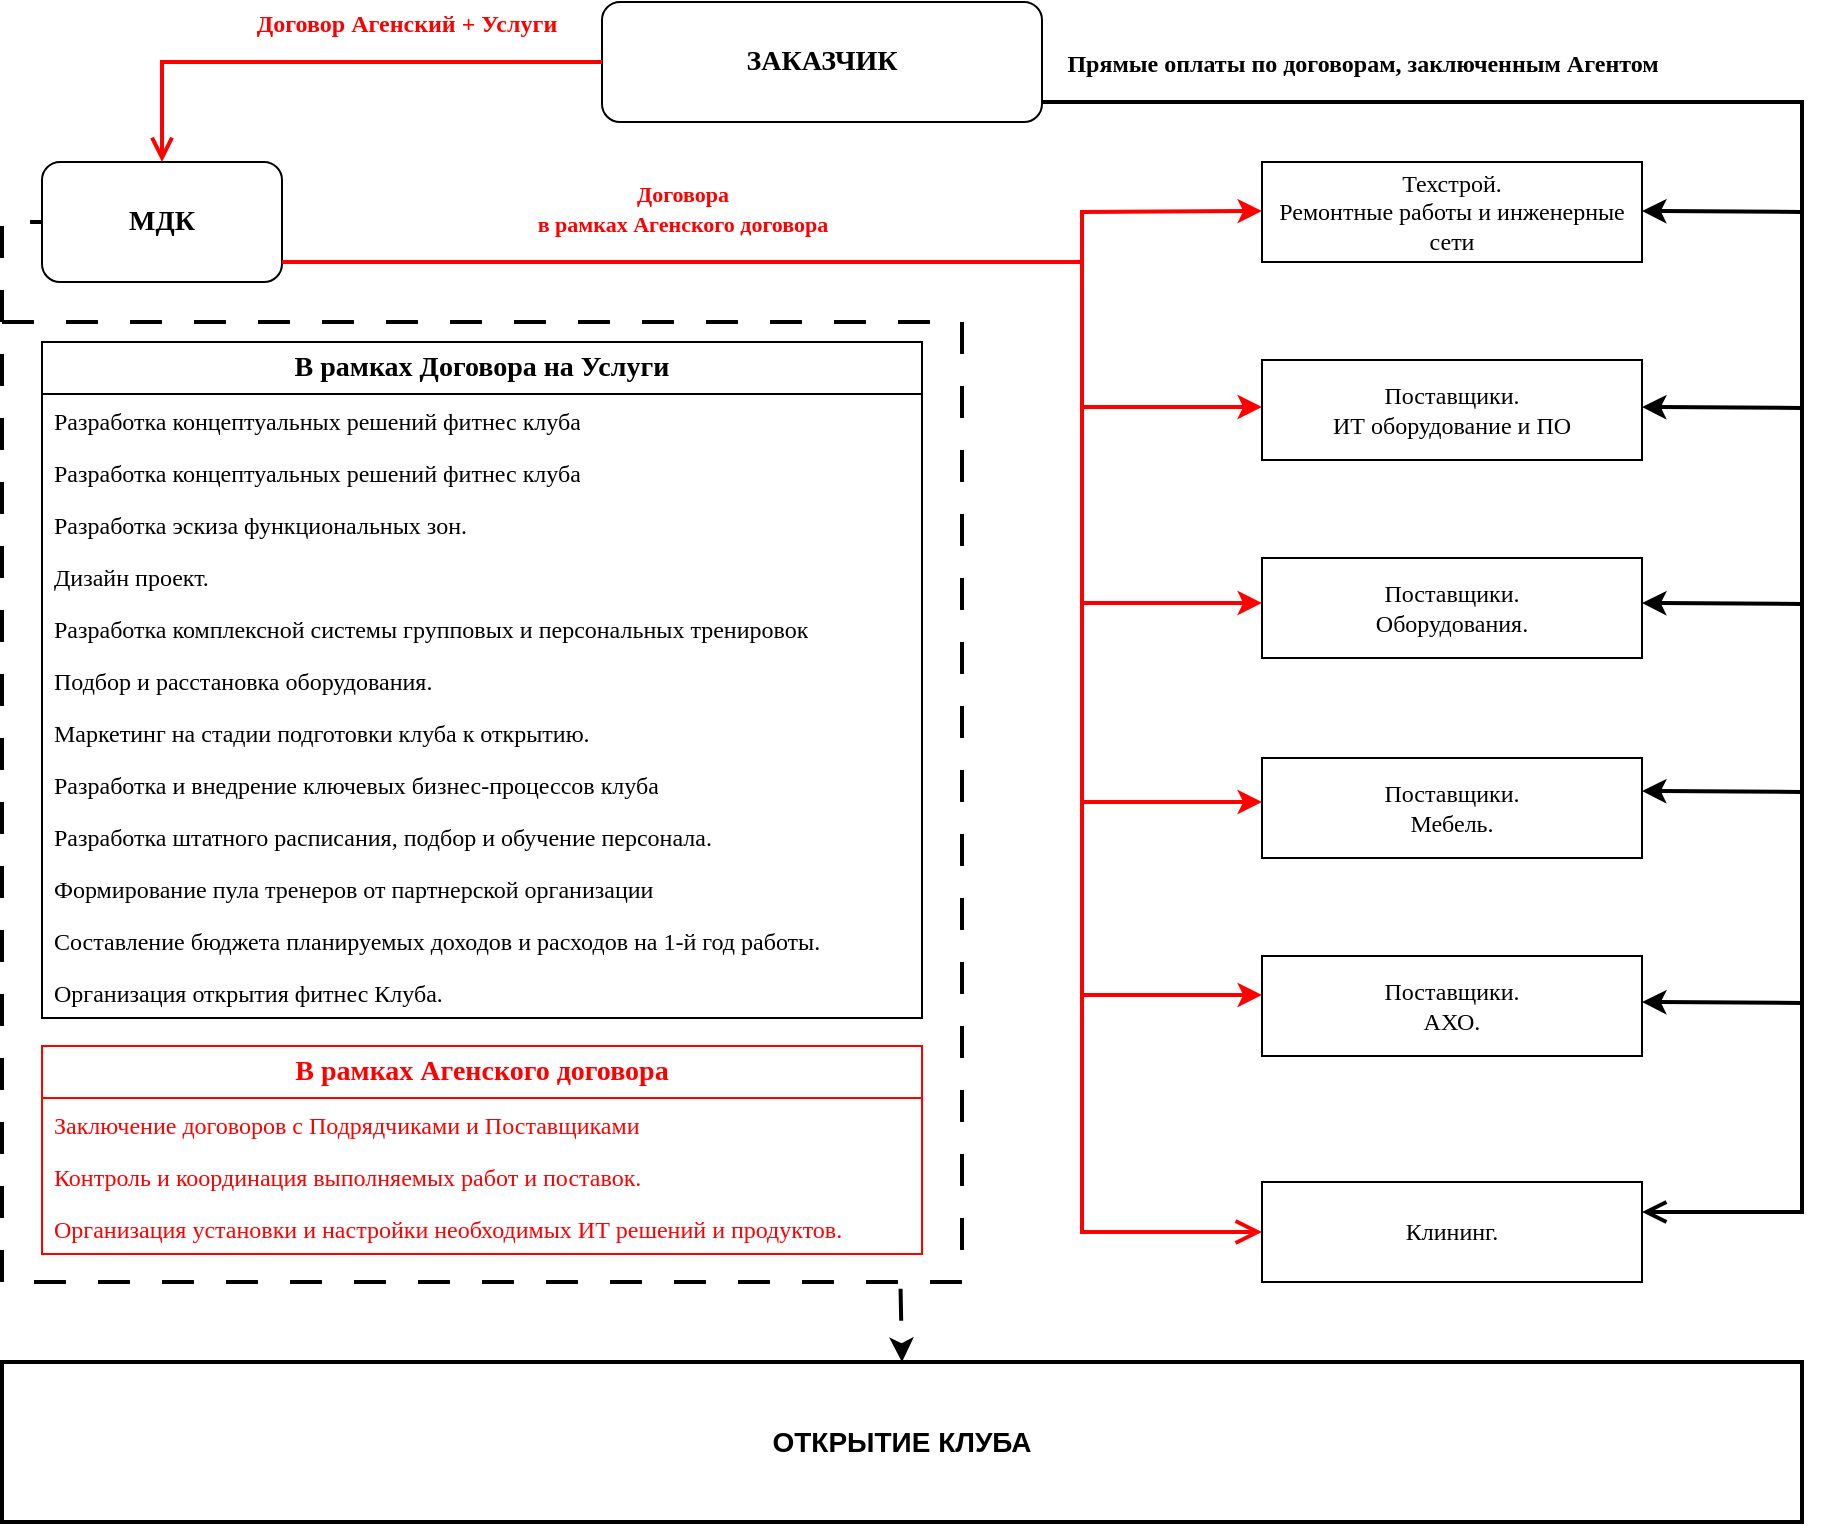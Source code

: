 <mxfile version="28.2.0">
  <diagram name="Страница — 1" id="mIHZjBeiGlW2cxECGAX8">
    <mxGraphModel dx="1066" dy="703" grid="1" gridSize="10" guides="1" tooltips="1" connect="1" arrows="1" fold="1" page="1" pageScale="1" pageWidth="1169" pageHeight="827" math="0" shadow="0">
      <root>
        <mxCell id="0" />
        <mxCell id="1" parent="0" />
        <mxCell id="Wp9_VDhf542CK1KfMWfJ-22" value="" style="rounded=0;whiteSpace=wrap;html=1;strokeColor=#000000;dashed=1;dashPattern=8 8;strokeWidth=2;" vertex="1" parent="1">
          <mxGeometry x="20" y="170" width="480" height="480" as="geometry" />
        </mxCell>
        <mxCell id="j4LA7XrgFb8-6QXly_M1-1" value="&lt;b&gt;&lt;font style=&quot;font-size: 14px;&quot;&gt;ЗАКАЗЧИК&lt;/font&gt;&lt;/b&gt;" style="rounded=1;whiteSpace=wrap;html=1;fontFamily=Times New Roman;" parent="1" vertex="1">
          <mxGeometry x="320" y="10" width="220" height="60" as="geometry" />
        </mxCell>
        <mxCell id="j4LA7XrgFb8-6QXly_M1-3" value="&lt;span style=&quot;font-size: 14px;&quot;&gt;&lt;b&gt;МДК&lt;/b&gt;&lt;/span&gt;" style="rounded=1;whiteSpace=wrap;html=1;fontFamily=Times New Roman;" parent="1" vertex="1">
          <mxGeometry x="40" y="90" width="120" height="60" as="geometry" />
        </mxCell>
        <mxCell id="j4LA7XrgFb8-6QXly_M1-4" value="Техстрой.&lt;div&gt;Ремонтные работы и инженерные сети&lt;/div&gt;" style="rounded=0;whiteSpace=wrap;html=1;fontFamily=Times New Roman;" parent="1" vertex="1">
          <mxGeometry x="650" y="90" width="190" height="50" as="geometry" />
        </mxCell>
        <mxCell id="j4LA7XrgFb8-6QXly_M1-5" value="Поставщики.&lt;div&gt;ИТ оборудование и ПО&lt;/div&gt;" style="rounded=0;whiteSpace=wrap;html=1;fontFamily=Times New Roman;" parent="1" vertex="1">
          <mxGeometry x="650" y="189" width="190" height="50" as="geometry" />
        </mxCell>
        <mxCell id="j4LA7XrgFb8-6QXly_M1-6" value="Поставщики.&lt;div&gt;Оборудования.&lt;/div&gt;" style="rounded=0;whiteSpace=wrap;html=1;fontFamily=Times New Roman;" parent="1" vertex="1">
          <mxGeometry x="650" y="288" width="190" height="50" as="geometry" />
        </mxCell>
        <mxCell id="j4LA7XrgFb8-6QXly_M1-7" value="Поставщики.&lt;div&gt;Мебель.&lt;/div&gt;" style="rounded=0;whiteSpace=wrap;html=1;fontFamily=Times New Roman;" parent="1" vertex="1">
          <mxGeometry x="650" y="388" width="190" height="50" as="geometry" />
        </mxCell>
        <mxCell id="j4LA7XrgFb8-6QXly_M1-11" value="Поставщики.&lt;div&gt;АХО.&lt;/div&gt;" style="rounded=0;whiteSpace=wrap;html=1;fontFamily=Times New Roman;" parent="1" vertex="1">
          <mxGeometry x="650" y="487" width="190" height="50" as="geometry" />
        </mxCell>
        <mxCell id="j4LA7XrgFb8-6QXly_M1-12" value="Клининг." style="rounded=0;whiteSpace=wrap;html=1;fontFamily=Times New Roman;" parent="1" vertex="1">
          <mxGeometry x="650" y="600" width="190" height="50" as="geometry" />
        </mxCell>
        <mxCell id="j4LA7XrgFb8-6QXly_M1-15" value="&lt;b&gt;В рамках Договора на Услуги&lt;/b&gt;" style="swimlane;fontStyle=0;childLayout=stackLayout;horizontal=1;startSize=26;fillColor=none;horizontalStack=0;resizeParent=1;resizeParentMax=0;resizeLast=0;collapsible=1;marginBottom=0;whiteSpace=wrap;html=1;fontFamily=Times New Roman;fontSize=14;" parent="1" vertex="1">
          <mxGeometry x="40" y="180" width="440" height="338" as="geometry" />
        </mxCell>
        <mxCell id="j4LA7XrgFb8-6QXly_M1-16" value="Разработка концептуальных решений фитнес клуба" style="text;strokeColor=none;fillColor=none;align=left;verticalAlign=top;spacingLeft=4;spacingRight=4;overflow=hidden;rotatable=0;points=[[0,0.5],[1,0.5]];portConstraint=eastwest;whiteSpace=wrap;html=1;fontFamily=Times New Roman;" parent="j4LA7XrgFb8-6QXly_M1-15" vertex="1">
          <mxGeometry y="26" width="440" height="26" as="geometry" />
        </mxCell>
        <mxCell id="Wp9_VDhf542CK1KfMWfJ-19" value="Разработка концептуальных решений фитнес клуба" style="text;strokeColor=none;fillColor=none;align=left;verticalAlign=top;spacingLeft=4;spacingRight=4;overflow=hidden;rotatable=0;points=[[0,0.5],[1,0.5]];portConstraint=eastwest;whiteSpace=wrap;html=1;fontFamily=Times New Roman;" vertex="1" parent="j4LA7XrgFb8-6QXly_M1-15">
          <mxGeometry y="52" width="440" height="26" as="geometry" />
        </mxCell>
        <mxCell id="j4LA7XrgFb8-6QXly_M1-17" value="Разработка эскиза функциональных зон." style="text;strokeColor=none;fillColor=none;align=left;verticalAlign=top;spacingLeft=4;spacingRight=4;overflow=hidden;rotatable=0;points=[[0,0.5],[1,0.5]];portConstraint=eastwest;whiteSpace=wrap;html=1;fontFamily=Times New Roman;" parent="j4LA7XrgFb8-6QXly_M1-15" vertex="1">
          <mxGeometry y="78" width="440" height="26" as="geometry" />
        </mxCell>
        <mxCell id="j4LA7XrgFb8-6QXly_M1-18" value="Дизайн проект." style="text;strokeColor=none;fillColor=none;align=left;verticalAlign=top;spacingLeft=4;spacingRight=4;overflow=hidden;rotatable=0;points=[[0,0.5],[1,0.5]];portConstraint=eastwest;whiteSpace=wrap;html=1;fontFamily=Times New Roman;" parent="j4LA7XrgFb8-6QXly_M1-15" vertex="1">
          <mxGeometry y="104" width="440" height="26" as="geometry" />
        </mxCell>
        <mxCell id="j4LA7XrgFb8-6QXly_M1-22" value="Разработка комплексной системы групповых и персональных тренировок" style="text;strokeColor=none;fillColor=none;align=left;verticalAlign=top;spacingLeft=4;spacingRight=4;overflow=hidden;rotatable=0;points=[[0,0.5],[1,0.5]];portConstraint=eastwest;whiteSpace=wrap;html=1;fontFamily=Times New Roman;" parent="j4LA7XrgFb8-6QXly_M1-15" vertex="1">
          <mxGeometry y="130" width="440" height="26" as="geometry" />
        </mxCell>
        <mxCell id="j4LA7XrgFb8-6QXly_M1-21" value="Подбор и расстановка оборудования." style="text;strokeColor=none;fillColor=none;align=left;verticalAlign=top;spacingLeft=4;spacingRight=4;overflow=hidden;rotatable=0;points=[[0,0.5],[1,0.5]];portConstraint=eastwest;whiteSpace=wrap;html=1;fontFamily=Times New Roman;" parent="j4LA7XrgFb8-6QXly_M1-15" vertex="1">
          <mxGeometry y="156" width="440" height="26" as="geometry" />
        </mxCell>
        <mxCell id="j4LA7XrgFb8-6QXly_M1-23" value="Маркетинг на стадии подготовки клуба к открытию." style="text;strokeColor=none;fillColor=none;align=left;verticalAlign=top;spacingLeft=4;spacingRight=4;overflow=hidden;rotatable=0;points=[[0,0.5],[1,0.5]];portConstraint=eastwest;whiteSpace=wrap;html=1;fontFamily=Times New Roman;" parent="j4LA7XrgFb8-6QXly_M1-15" vertex="1">
          <mxGeometry y="182" width="440" height="26" as="geometry" />
        </mxCell>
        <mxCell id="j4LA7XrgFb8-6QXly_M1-24" value="Разработка и внедрение ключевых бизнес-процессов клуба" style="text;strokeColor=none;fillColor=none;align=left;verticalAlign=top;spacingLeft=4;spacingRight=4;overflow=hidden;rotatable=0;points=[[0,0.5],[1,0.5]];portConstraint=eastwest;whiteSpace=wrap;html=1;fontFamily=Times New Roman;" parent="j4LA7XrgFb8-6QXly_M1-15" vertex="1">
          <mxGeometry y="208" width="440" height="26" as="geometry" />
        </mxCell>
        <mxCell id="j4LA7XrgFb8-6QXly_M1-26" value="Разработка штатного расписания, подбор и обучение персонала." style="text;strokeColor=none;fillColor=none;align=left;verticalAlign=top;spacingLeft=4;spacingRight=4;overflow=hidden;rotatable=0;points=[[0,0.5],[1,0.5]];portConstraint=eastwest;whiteSpace=wrap;html=1;fontFamily=Times New Roman;" parent="j4LA7XrgFb8-6QXly_M1-15" vertex="1">
          <mxGeometry y="234" width="440" height="26" as="geometry" />
        </mxCell>
        <mxCell id="Wp9_VDhf542CK1KfMWfJ-3" value="Формирование пула тренеров от партнерской организации" style="text;strokeColor=none;fillColor=none;align=left;verticalAlign=top;spacingLeft=4;spacingRight=4;overflow=hidden;rotatable=0;points=[[0,0.5],[1,0.5]];portConstraint=eastwest;whiteSpace=wrap;html=1;fontFamily=Times New Roman;" vertex="1" parent="j4LA7XrgFb8-6QXly_M1-15">
          <mxGeometry y="260" width="440" height="26" as="geometry" />
        </mxCell>
        <mxCell id="Wp9_VDhf542CK1KfMWfJ-4" value="Составление бюджета планируемых доходов и расходов на 1-й год работы." style="text;strokeColor=none;fillColor=none;align=left;verticalAlign=top;spacingLeft=4;spacingRight=4;overflow=hidden;rotatable=0;points=[[0,0.5],[1,0.5]];portConstraint=eastwest;whiteSpace=wrap;html=1;fontFamily=Times New Roman;" vertex="1" parent="j4LA7XrgFb8-6QXly_M1-15">
          <mxGeometry y="286" width="440" height="26" as="geometry" />
        </mxCell>
        <mxCell id="Wp9_VDhf542CK1KfMWfJ-5" value="Организация открытия фитнес Клуба." style="text;strokeColor=none;fillColor=none;align=left;verticalAlign=top;spacingLeft=4;spacingRight=4;overflow=hidden;rotatable=0;points=[[0,0.5],[1,0.5]];portConstraint=eastwest;whiteSpace=wrap;html=1;fontFamily=Times New Roman;" vertex="1" parent="j4LA7XrgFb8-6QXly_M1-15">
          <mxGeometry y="312" width="440" height="26" as="geometry" />
        </mxCell>
        <mxCell id="j4LA7XrgFb8-6QXly_M1-28" value="Договор Агенский + Услуги" style="html=1;verticalAlign=bottom;endArrow=open;endSize=8;curved=0;rounded=0;fontFamily=Times New Roman;strokeWidth=2;entryX=0.5;entryY=0;entryDx=0;entryDy=0;exitX=0;exitY=0.5;exitDx=0;exitDy=0;fontSize=12;fontStyle=1;strokeColor=#FF0000;fontColor=#FF0000;" parent="1" source="j4LA7XrgFb8-6QXly_M1-1" target="j4LA7XrgFb8-6QXly_M1-3" edge="1">
          <mxGeometry x="-0.273" y="-10" relative="1" as="geometry">
            <mxPoint x="540" y="350" as="sourcePoint" />
            <mxPoint x="170" y="80" as="targetPoint" />
            <Array as="points">
              <mxPoint x="100" y="40" />
            </Array>
            <mxPoint as="offset" />
          </mxGeometry>
        </mxCell>
        <mxCell id="j4LA7XrgFb8-6QXly_M1-31" value="Прямые оплаты по договорам, заключенным Агентом" style="html=1;verticalAlign=bottom;endArrow=open;endSize=8;curved=0;rounded=0;strokeWidth=2;fontSize=12;fontFamily=Times New Roman;horizontal=1;fontStyle=1;entryX=1;entryY=0.5;entryDx=0;entryDy=0;exitX=1;exitY=0.5;exitDx=0;exitDy=0;" parent="1" edge="1">
          <mxGeometry x="-0.686" y="10" relative="1" as="geometry">
            <mxPoint x="540" y="60" as="sourcePoint" />
            <mxPoint x="840" y="615" as="targetPoint" />
            <Array as="points">
              <mxPoint x="920" y="60" />
              <mxPoint x="920" y="615" />
            </Array>
            <mxPoint as="offset" />
          </mxGeometry>
        </mxCell>
        <mxCell id="j4LA7XrgFb8-6QXly_M1-34" value="" style="endArrow=classic;html=1;rounded=0;entryX=0;entryY=0.5;entryDx=0;entryDy=0;strokeWidth=2;strokeColor=#FF0000;" parent="1" edge="1">
          <mxGeometry width="50" height="50" relative="1" as="geometry">
            <mxPoint x="560" y="140" as="sourcePoint" />
            <mxPoint x="650" y="114.5" as="targetPoint" />
            <Array as="points">
              <mxPoint x="560" y="115" />
            </Array>
          </mxGeometry>
        </mxCell>
        <mxCell id="j4LA7XrgFb8-6QXly_M1-36" value="" style="endArrow=classic;html=1;rounded=0;entryX=0;entryY=0.5;entryDx=0;entryDy=0;strokeWidth=2;strokeColor=#FF0000;" parent="1" edge="1">
          <mxGeometry width="50" height="50" relative="1" as="geometry">
            <mxPoint x="560" y="310.5" as="sourcePoint" />
            <mxPoint x="650" y="310.5" as="targetPoint" />
          </mxGeometry>
        </mxCell>
        <mxCell id="j4LA7XrgFb8-6QXly_M1-64" value="&lt;div style=&quot;&quot;&gt;&lt;span style=&quot;font-size: 11px; color: light-dark(rgb(255, 0, 0), rgb(255, 144, 144));&quot;&gt;Договора&lt;/span&gt;&lt;/div&gt;&lt;div style=&quot;&quot;&gt;&lt;font style=&quot;font-size: 11px;&quot;&gt;в рамках Агенского договора&lt;/font&gt;&lt;/div&gt;" style="html=1;verticalAlign=bottom;endArrow=open;endSize=9;curved=0;rounded=0;fontFamily=Times New Roman;fontSize=12;strokeWidth=2;strokeColor=#FF0000;fontColor=#FF0000;fontStyle=1;exitX=1;exitY=0.5;exitDx=0;exitDy=0;entryX=0;entryY=0.5;entryDx=0;entryDy=0;align=center;labelBackgroundColor=none;" parent="1" target="j4LA7XrgFb8-6QXly_M1-12" edge="1">
          <mxGeometry x="-0.59" y="10" relative="1" as="geometry">
            <mxPoint x="160" y="140" as="sourcePoint" />
            <mxPoint x="590" y="140" as="targetPoint" />
            <mxPoint as="offset" />
            <Array as="points">
              <mxPoint x="560" y="140" />
              <mxPoint x="560" y="625" />
            </Array>
          </mxGeometry>
        </mxCell>
        <mxCell id="j4LA7XrgFb8-6QXly_M1-37" value="" style="endArrow=classic;html=1;rounded=0;entryX=0;entryY=0.5;entryDx=0;entryDy=0;strokeWidth=2;strokeColor=#FF0000;" parent="1" edge="1">
          <mxGeometry width="50" height="50" relative="1" as="geometry">
            <mxPoint x="560" y="212.5" as="sourcePoint" />
            <mxPoint x="650" y="212.5" as="targetPoint" />
          </mxGeometry>
        </mxCell>
        <mxCell id="j4LA7XrgFb8-6QXly_M1-38" value="" style="endArrow=classic;html=1;rounded=0;entryX=0;entryY=0.5;entryDx=0;entryDy=0;strokeWidth=2;strokeColor=#FF0000;" parent="1" edge="1">
          <mxGeometry width="50" height="50" relative="1" as="geometry">
            <mxPoint x="560" y="410" as="sourcePoint" />
            <mxPoint x="650" y="410" as="targetPoint" />
          </mxGeometry>
        </mxCell>
        <mxCell id="-N5stzB7ljpaPrFJ2B97-2" value="" style="endArrow=classic;html=1;rounded=0;entryX=0;entryY=0.5;entryDx=0;entryDy=0;strokeWidth=2;strokeColor=#FF0000;" parent="1" edge="1">
          <mxGeometry width="50" height="50" relative="1" as="geometry">
            <mxPoint x="560" y="506.5" as="sourcePoint" />
            <mxPoint x="650" y="506.5" as="targetPoint" />
          </mxGeometry>
        </mxCell>
        <mxCell id="-N5stzB7ljpaPrFJ2B97-3" value="" style="endArrow=classic;html=1;rounded=0;fontSize=12;strokeWidth=2;" parent="1" edge="1">
          <mxGeometry width="50" height="50" relative="1" as="geometry">
            <mxPoint x="920" y="115" as="sourcePoint" />
            <mxPoint x="840" y="114.5" as="targetPoint" />
          </mxGeometry>
        </mxCell>
        <mxCell id="-N5stzB7ljpaPrFJ2B97-4" value="" style="endArrow=classic;html=1;rounded=0;fontSize=12;strokeWidth=2;" parent="1" edge="1">
          <mxGeometry width="50" height="50" relative="1" as="geometry">
            <mxPoint x="920" y="510.5" as="sourcePoint" />
            <mxPoint x="840" y="510" as="targetPoint" />
          </mxGeometry>
        </mxCell>
        <mxCell id="-N5stzB7ljpaPrFJ2B97-5" value="" style="endArrow=classic;html=1;rounded=0;fontSize=12;strokeWidth=2;" parent="1" edge="1">
          <mxGeometry width="50" height="50" relative="1" as="geometry">
            <mxPoint x="920" y="213" as="sourcePoint" />
            <mxPoint x="840" y="212.5" as="targetPoint" />
          </mxGeometry>
        </mxCell>
        <mxCell id="-N5stzB7ljpaPrFJ2B97-8" value="" style="endArrow=classic;html=1;rounded=0;fontSize=12;strokeWidth=2;" parent="1" edge="1">
          <mxGeometry width="50" height="50" relative="1" as="geometry">
            <mxPoint x="920" y="405" as="sourcePoint" />
            <mxPoint x="840" y="404.5" as="targetPoint" />
          </mxGeometry>
        </mxCell>
        <mxCell id="-N5stzB7ljpaPrFJ2B97-9" value="" style="endArrow=classic;html=1;rounded=0;fontSize=12;strokeWidth=2;" parent="1" edge="1">
          <mxGeometry width="50" height="50" relative="1" as="geometry">
            <mxPoint x="920" y="311" as="sourcePoint" />
            <mxPoint x="840" y="310.5" as="targetPoint" />
          </mxGeometry>
        </mxCell>
        <mxCell id="Wp9_VDhf542CK1KfMWfJ-6" value="&lt;b&gt;В рамках Агенского договора&lt;/b&gt;" style="swimlane;fontStyle=0;childLayout=stackLayout;horizontal=1;startSize=26;fillColor=none;horizontalStack=0;resizeParent=1;resizeParentMax=0;resizeLast=0;collapsible=1;marginBottom=0;whiteSpace=wrap;html=1;fontFamily=Times New Roman;fontSize=14;fontColor=#FF0000;strokeColor=#FF0000;" vertex="1" parent="1">
          <mxGeometry x="40" y="532" width="440" height="104" as="geometry" />
        </mxCell>
        <mxCell id="Wp9_VDhf542CK1KfMWfJ-7" value="Заключение договоров с Подрядчиками и Поставщиками" style="text;strokeColor=none;fillColor=none;align=left;verticalAlign=top;spacingLeft=4;spacingRight=4;overflow=hidden;rotatable=0;points=[[0,0.5],[1,0.5]];portConstraint=eastwest;whiteSpace=wrap;html=1;fontFamily=Times New Roman;fontColor=#FF0000;" vertex="1" parent="Wp9_VDhf542CK1KfMWfJ-6">
          <mxGeometry y="26" width="440" height="26" as="geometry" />
        </mxCell>
        <mxCell id="Wp9_VDhf542CK1KfMWfJ-8" value="Контроль и координация выполняемых работ и поставок." style="text;strokeColor=none;fillColor=none;align=left;verticalAlign=top;spacingLeft=4;spacingRight=4;overflow=hidden;rotatable=0;points=[[0,0.5],[1,0.5]];portConstraint=eastwest;whiteSpace=wrap;html=1;fontFamily=Times New Roman;fontColor=#FF0000;" vertex="1" parent="Wp9_VDhf542CK1KfMWfJ-6">
          <mxGeometry y="52" width="440" height="26" as="geometry" />
        </mxCell>
        <mxCell id="Wp9_VDhf542CK1KfMWfJ-9" value="Организация установки и настройки необходимых ИТ решений и продуктов." style="text;strokeColor=none;fillColor=none;align=left;verticalAlign=top;spacingLeft=4;spacingRight=4;overflow=hidden;rotatable=0;points=[[0,0.5],[1,0.5]];portConstraint=eastwest;whiteSpace=wrap;html=1;fontFamily=Times New Roman;fontColor=#FF0000;" vertex="1" parent="Wp9_VDhf542CK1KfMWfJ-6">
          <mxGeometry y="78" width="440" height="26" as="geometry" />
        </mxCell>
        <mxCell id="Wp9_VDhf542CK1KfMWfJ-25" value="" style="endArrow=none;html=1;rounded=0;entryX=0;entryY=0.5;entryDx=0;entryDy=0;exitX=0;exitY=0;exitDx=0;exitDy=0;dashed=1;dashPattern=8 8;strokeWidth=2;" edge="1" parent="1" source="Wp9_VDhf542CK1KfMWfJ-22" target="j4LA7XrgFb8-6QXly_M1-3">
          <mxGeometry width="50" height="50" relative="1" as="geometry">
            <mxPoint x="430" y="370" as="sourcePoint" />
            <mxPoint x="480" y="320" as="targetPoint" />
            <Array as="points">
              <mxPoint x="20" y="120" />
            </Array>
          </mxGeometry>
        </mxCell>
        <mxCell id="Wp9_VDhf542CK1KfMWfJ-26" value="ОТКРЫТИЕ КЛУБА" style="rounded=0;whiteSpace=wrap;html=1;fontStyle=1;fontSize=14;strokeWidth=2;" vertex="1" parent="1">
          <mxGeometry x="20" y="690" width="900" height="80" as="geometry" />
        </mxCell>
        <mxCell id="Wp9_VDhf542CK1KfMWfJ-29" value="" style="endArrow=classic;html=1;rounded=0;entryX=0.5;entryY=0;entryDx=0;entryDy=0;strokeWidth=2;dashed=1;dashPattern=8 8;exitX=0.936;exitY=1.007;exitDx=0;exitDy=0;exitPerimeter=0;" edge="1" parent="1" source="Wp9_VDhf542CK1KfMWfJ-22" target="Wp9_VDhf542CK1KfMWfJ-26">
          <mxGeometry width="50" height="50" relative="1" as="geometry">
            <mxPoint x="470" y="680" as="sourcePoint" />
            <mxPoint x="480" y="420" as="targetPoint" />
          </mxGeometry>
        </mxCell>
      </root>
    </mxGraphModel>
  </diagram>
</mxfile>

